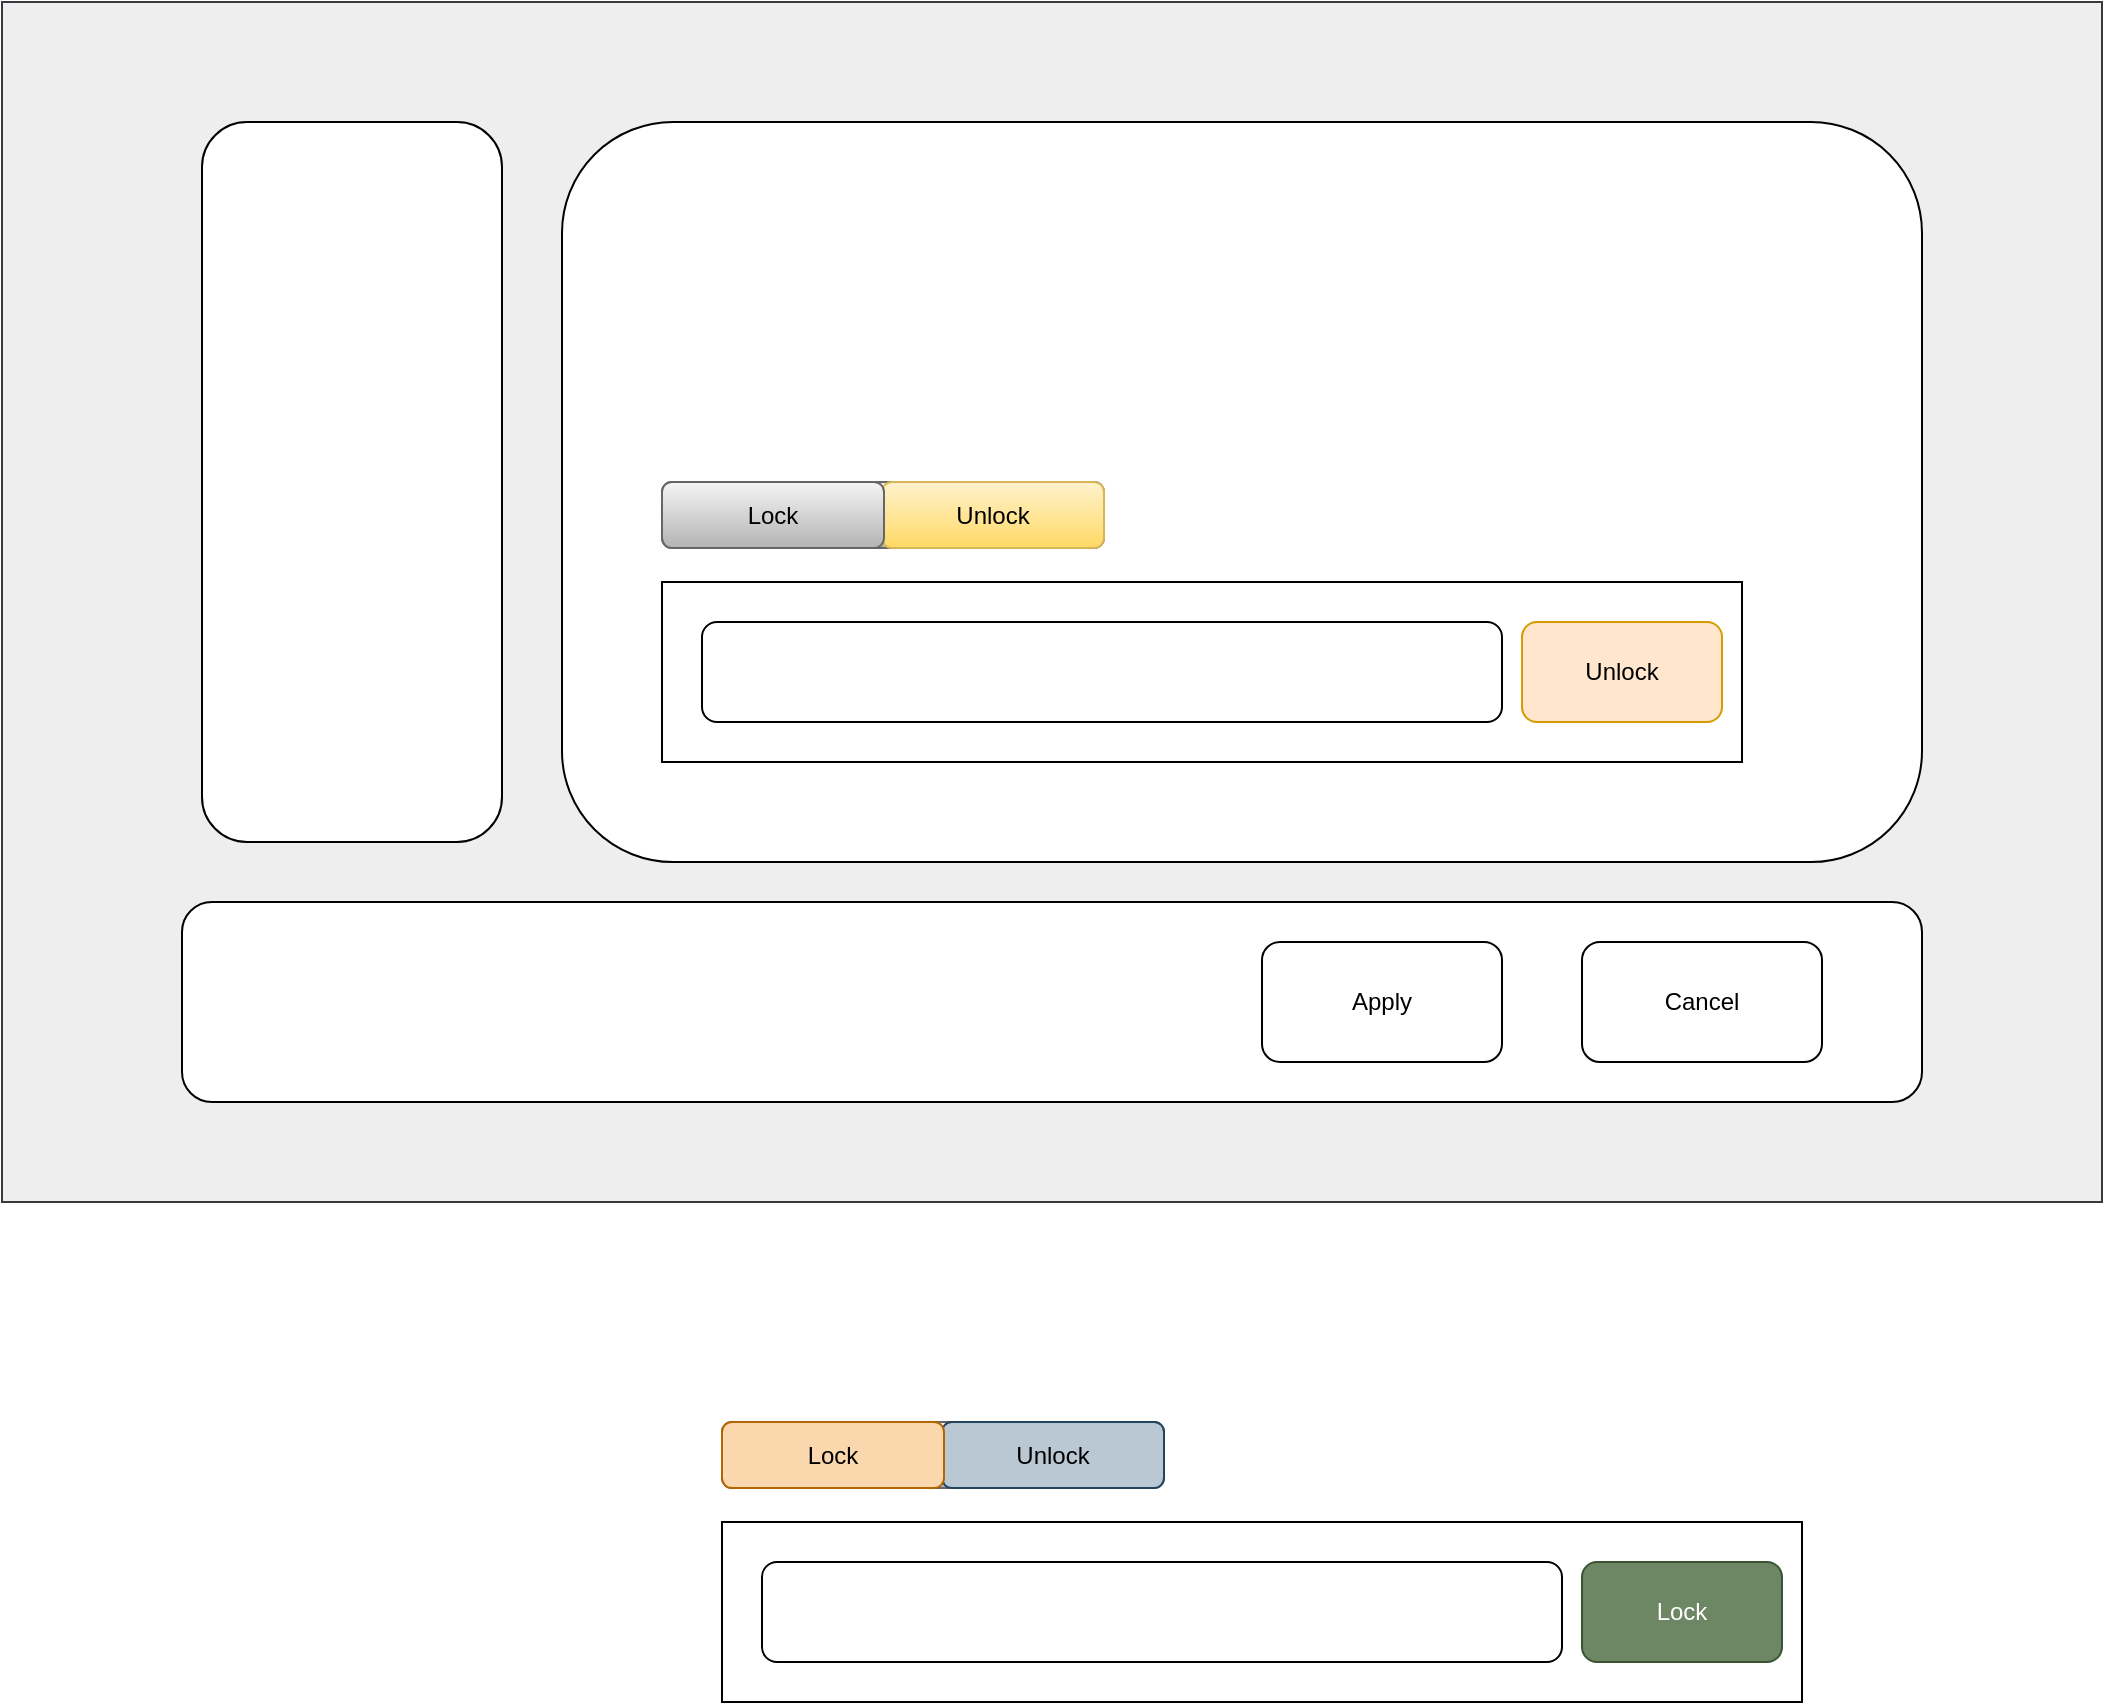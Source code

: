 <mxfile version="22.1.5" type="github">
  <diagram name="Page-1" id="Dfzsfz5vWeyv4aOJqDF9">
    <mxGraphModel dx="2053" dy="1798" grid="1" gridSize="10" guides="1" tooltips="1" connect="1" arrows="1" fold="1" page="1" pageScale="1" pageWidth="827" pageHeight="1169" math="0" shadow="0">
      <root>
        <mxCell id="0" />
        <mxCell id="1" parent="0" />
        <mxCell id="Poi7maMfP3yisfNedla6-30" value="" style="rounded=0;whiteSpace=wrap;html=1;fillColor=#eeeeee;strokeColor=#36393d;" vertex="1" parent="1">
          <mxGeometry x="-180" y="-180" width="1050" height="600" as="geometry" />
        </mxCell>
        <mxCell id="Poi7maMfP3yisfNedla6-24" value="" style="rounded=1;whiteSpace=wrap;html=1;" vertex="1" parent="1">
          <mxGeometry x="100" y="-120" width="680" height="370" as="geometry" />
        </mxCell>
        <mxCell id="Poi7maMfP3yisfNedla6-10" value="" style="rounded=0;whiteSpace=wrap;html=1;" vertex="1" parent="1">
          <mxGeometry x="150" y="110" width="540" height="90" as="geometry" />
        </mxCell>
        <mxCell id="Poi7maMfP3yisfNedla6-11" value="" style="rounded=1;whiteSpace=wrap;html=1;" vertex="1" parent="1">
          <mxGeometry x="170" y="130" width="400" height="50" as="geometry" />
        </mxCell>
        <mxCell id="Poi7maMfP3yisfNedla6-12" value="Unlock" style="rounded=1;whiteSpace=wrap;html=1;fillColor=#ffe6cc;strokeColor=#d79b00;" vertex="1" parent="1">
          <mxGeometry x="580" y="130" width="100" height="50" as="geometry" />
        </mxCell>
        <mxCell id="Poi7maMfP3yisfNedla6-13" value="" style="group" vertex="1" connectable="0" parent="1">
          <mxGeometry x="150" y="60" width="221" height="33" as="geometry" />
        </mxCell>
        <mxCell id="Poi7maMfP3yisfNedla6-14" value="" style="rounded=1;whiteSpace=wrap;html=1;fillColor=#f5f5f5;gradientColor=#b3b3b3;strokeColor=#666666;" vertex="1" parent="Poi7maMfP3yisfNedla6-13">
          <mxGeometry width="221" height="33" as="geometry" />
        </mxCell>
        <mxCell id="Poi7maMfP3yisfNedla6-15" value="Unlock" style="rounded=1;whiteSpace=wrap;html=1;fillColor=#fff2cc;gradientColor=#ffd966;strokeColor=#d6b656;" vertex="1" parent="Poi7maMfP3yisfNedla6-13">
          <mxGeometry x="110" width="111" height="33" as="geometry" />
        </mxCell>
        <mxCell id="Poi7maMfP3yisfNedla6-16" value="Lock" style="rounded=1;whiteSpace=wrap;html=1;fillColor=#f5f5f5;gradientColor=#b3b3b3;strokeColor=#666666;" vertex="1" parent="1">
          <mxGeometry x="150" y="60" width="111" height="33" as="geometry" />
        </mxCell>
        <mxCell id="Poi7maMfP3yisfNedla6-17" value="" style="rounded=0;whiteSpace=wrap;html=1;" vertex="1" parent="1">
          <mxGeometry x="180" y="580" width="540" height="90" as="geometry" />
        </mxCell>
        <mxCell id="Poi7maMfP3yisfNedla6-18" value="" style="rounded=1;whiteSpace=wrap;html=1;" vertex="1" parent="1">
          <mxGeometry x="200" y="600" width="400" height="50" as="geometry" />
        </mxCell>
        <mxCell id="Poi7maMfP3yisfNedla6-19" value="Lock" style="rounded=1;whiteSpace=wrap;html=1;fillColor=#6d8764;strokeColor=#3A5431;fontColor=#ffffff;" vertex="1" parent="1">
          <mxGeometry x="610" y="600" width="100" height="50" as="geometry" />
        </mxCell>
        <mxCell id="Poi7maMfP3yisfNedla6-20" value="" style="group" vertex="1" connectable="0" parent="1">
          <mxGeometry x="180" y="530" width="221" height="33" as="geometry" />
        </mxCell>
        <mxCell id="Poi7maMfP3yisfNedla6-21" value="" style="rounded=1;whiteSpace=wrap;html=1;fillColor=#f5f5f5;gradientColor=#b3b3b3;strokeColor=#666666;" vertex="1" parent="Poi7maMfP3yisfNedla6-20">
          <mxGeometry width="221" height="33" as="geometry" />
        </mxCell>
        <mxCell id="Poi7maMfP3yisfNedla6-22" value="Unlock" style="rounded=1;whiteSpace=wrap;html=1;fillColor=#bac8d3;strokeColor=#23445d;" vertex="1" parent="Poi7maMfP3yisfNedla6-20">
          <mxGeometry x="110" width="111" height="33" as="geometry" />
        </mxCell>
        <mxCell id="Poi7maMfP3yisfNedla6-23" value="Lock" style="rounded=1;whiteSpace=wrap;html=1;fillColor=#fad7ac;strokeColor=#b46504;" vertex="1" parent="1">
          <mxGeometry x="180" y="530" width="111" height="33" as="geometry" />
        </mxCell>
        <mxCell id="Poi7maMfP3yisfNedla6-25" value="" style="rounded=1;whiteSpace=wrap;html=1;" vertex="1" parent="1">
          <mxGeometry x="-90" y="270" width="870" height="100" as="geometry" />
        </mxCell>
        <mxCell id="Poi7maMfP3yisfNedla6-26" value="" style="rounded=1;whiteSpace=wrap;html=1;" vertex="1" parent="1">
          <mxGeometry x="-80" y="-120" width="150" height="360" as="geometry" />
        </mxCell>
        <mxCell id="Poi7maMfP3yisfNedla6-28" value="Apply" style="rounded=1;whiteSpace=wrap;html=1;" vertex="1" parent="1">
          <mxGeometry x="450" y="290" width="120" height="60" as="geometry" />
        </mxCell>
        <mxCell id="Poi7maMfP3yisfNedla6-29" value="Cancel" style="rounded=1;whiteSpace=wrap;html=1;" vertex="1" parent="1">
          <mxGeometry x="610" y="290" width="120" height="60" as="geometry" />
        </mxCell>
      </root>
    </mxGraphModel>
  </diagram>
</mxfile>
